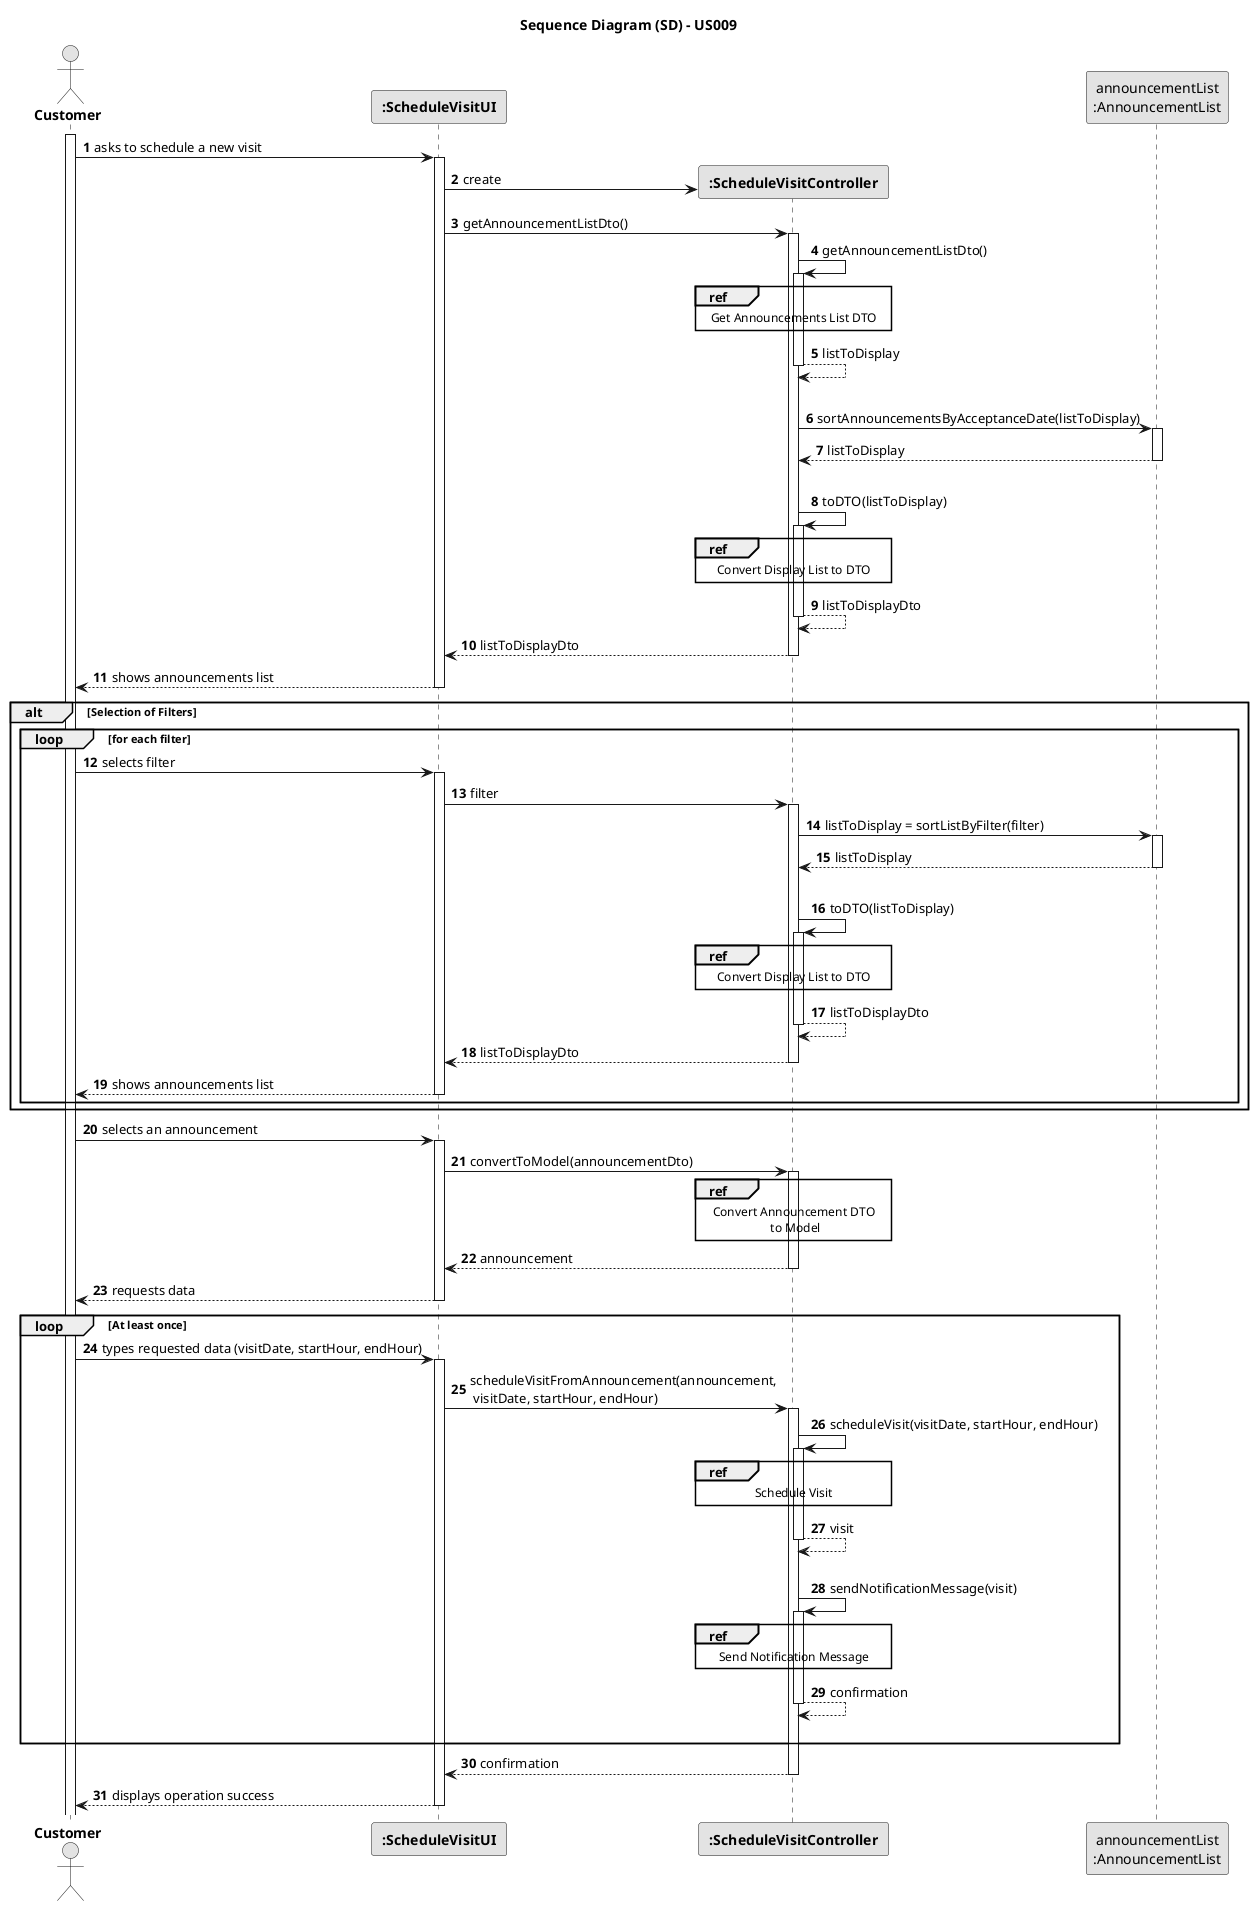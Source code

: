 @startuml
skinparam monochrome true
skinparam packageStyle rectangle
skinparam shadowing false

title Sequence Diagram (SD) - US009

autonumber

actor "<b> Customer </b>" as CTM
participant "<b> :ScheduleVisitUI </b>" as UI
participant "<b> :ScheduleVisitController </b>" as CTRL
participant "announcementList\n:AnnouncementList" as LISTCLASS

activate CTM

    CTM -> UI : asks to schedule a new visit
        activate UI

    UI -> CTRL** : create

    UI -> CTRL : getAnnouncementListDto()
        activate CTRL

    CTRL -> CTRL : getAnnouncementListDto()
    activate CTRL
            ref over CTRL
                Get Announcements List DTO
            end ref
        CTRL --> CTRL : listToDisplay
    deactivate CTRL
|||
    CTRL -> LISTCLASS : sortAnnouncementsByAcceptanceDate(listToDisplay)
    activate LISTCLASS

        LISTCLASS --> CTRL : listToDisplay
    deactivate LISTCLASS

|||
    CTRL -> CTRL : toDTO(listToDisplay)
    activate CTRL
            ref over CTRL
                Convert Display List to DTO
            end ref
        CTRL --> CTRL : listToDisplayDto
    deactivate CTRL

        CTRL --> UI : listToDisplayDto
    deactivate CTRL

        UI --> CTM : shows announcements list
    deactivate UI

    alt Selection of Filters

        loop for each filter
            CTM -> UI : selects filter
            activate UI

            UI -> CTRL : filter

            activate CTRL

                CTRL -> LISTCLASS : listToDisplay = sortListByFilter(filter)
                activate LISTCLASS

                    LISTCLASS --> CTRL : listToDisplay
                deactivate LISTCLASS

                |||
                    CTRL -> CTRL : toDTO(listToDisplay)
                    activate CTRL
                            ref over CTRL
                                Convert Display List to DTO
                            end ref
                        CTRL --> CTRL : listToDisplayDto
                    deactivate CTRL

                        CTRL --> UI : listToDisplayDto
                    deactivate CTRL

                        UI --> CTM : shows announcements list
                    deactivate UI

            deactivate CTRL



            deactivate UI



        end loop
    end alt

    CTM -> UI : selects an announcement
        activate UI

    UI -> CTRL : convertToModel(announcementDto)
    activate CTRL
        ref over CTRL
            Convert Announcement DTO
             to Model
        end ref

        CTRL --> UI : announcement
    deactivate CTRL

    UI --> CTM : requests data
        deactivate UI

    loop At least once
    CTM -> UI : types requested data (visitDate, startHour, endHour)
        activate UI

        UI -> CTRL : scheduleVisitFromAnnouncement(announcement,\n visitDate, startHour, endHour)

        activate CTRL

        CTRL -> CTRL : scheduleVisit(visitDate, startHour, endHour)
        activate CTRL

        ref over CTRL
            Schedule Visit
        end ref

            CTRL --> CTRL : visit
        deactivate CTRL
|||
    CTRL -> CTRL : sendNotificationMessage(visit)
        activate CTRL

        ref over CTRL
            Send Notification Message
        end ref

    CTRL --> CTRL : confirmation
    deactivate CTRL
    |||
    end loop

    CTRL --> UI : confirmation
    deactivate CTRL

    UI --> CTM : displays operation success
        deactivate UI

@enduml